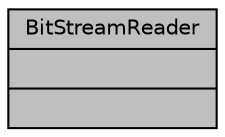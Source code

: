 digraph "BitStreamReader"
{
 // INTERACTIVE_SVG=YES
  bgcolor="transparent";
  edge [fontname="Helvetica",fontsize="10",labelfontname="Helvetica",labelfontsize="10"];
  node [fontname="Helvetica",fontsize="10",shape=record];
  Node1 [label="{BitStreamReader\n||}",height=0.2,width=0.4,color="black", fillcolor="grey75", style="filled", fontcolor="black"];
}
